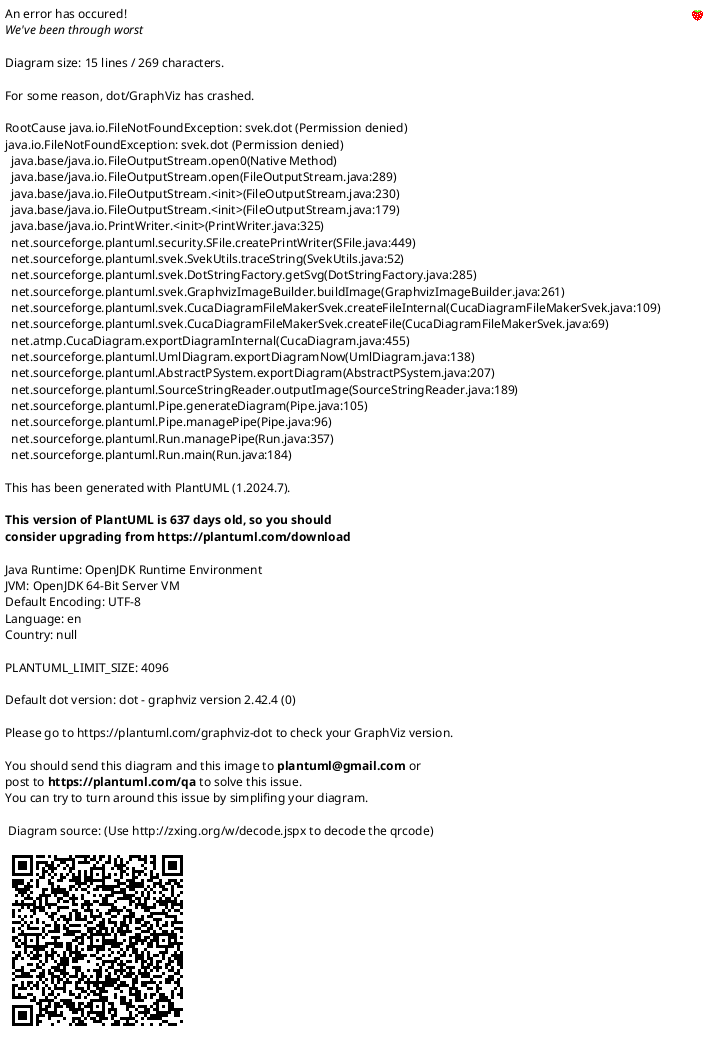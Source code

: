 {
  "sha1": "qbjuoi02oi7mi37ul423wjfkhc3cfwn",
  "insertion": {
    "when": "2024-06-04T17:28:42.240Z",
    "user": "plantuml@gmail.com"
  }
}
@startuml
!pragma svek_trace on
node "V" {
	[Win Domain\nMaster Controller] as DC1
}
frame "f" as tomcatJIRA {
		[JIRA Core]
		[JIRA Software]
		[JIRA Portfolio]
}
tomcatJIRA --> DC1
tomcatJIRA -u- REST_JIRA
tomcatJIRA -u- appLinkJIRA
appLinkTZ --> appLinkJIRA
@enduml
